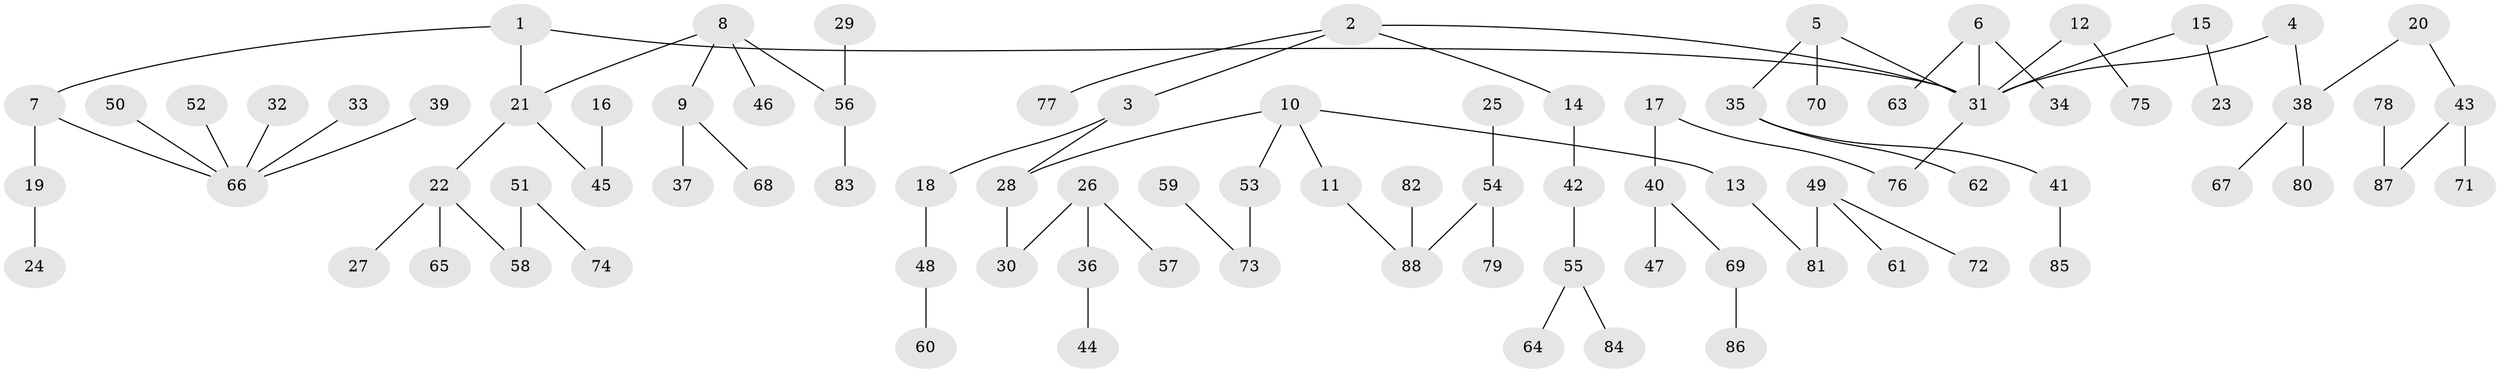 // original degree distribution, {9: 0.008, 3: 0.176, 4: 0.072, 2: 0.208, 1: 0.504, 5: 0.024, 7: 0.008}
// Generated by graph-tools (version 1.1) at 2025/37/03/04/25 23:37:18]
// undirected, 88 vertices, 87 edges
graph export_dot {
  node [color=gray90,style=filled];
  1;
  2;
  3;
  4;
  5;
  6;
  7;
  8;
  9;
  10;
  11;
  12;
  13;
  14;
  15;
  16;
  17;
  18;
  19;
  20;
  21;
  22;
  23;
  24;
  25;
  26;
  27;
  28;
  29;
  30;
  31;
  32;
  33;
  34;
  35;
  36;
  37;
  38;
  39;
  40;
  41;
  42;
  43;
  44;
  45;
  46;
  47;
  48;
  49;
  50;
  51;
  52;
  53;
  54;
  55;
  56;
  57;
  58;
  59;
  60;
  61;
  62;
  63;
  64;
  65;
  66;
  67;
  68;
  69;
  70;
  71;
  72;
  73;
  74;
  75;
  76;
  77;
  78;
  79;
  80;
  81;
  82;
  83;
  84;
  85;
  86;
  87;
  88;
  1 -- 7 [weight=1.0];
  1 -- 21 [weight=1.0];
  1 -- 31 [weight=1.0];
  2 -- 3 [weight=1.0];
  2 -- 14 [weight=1.0];
  2 -- 31 [weight=1.0];
  2 -- 77 [weight=1.0];
  3 -- 18 [weight=1.0];
  3 -- 28 [weight=1.0];
  4 -- 31 [weight=1.0];
  4 -- 38 [weight=1.0];
  5 -- 31 [weight=1.0];
  5 -- 35 [weight=1.0];
  5 -- 70 [weight=1.0];
  6 -- 31 [weight=1.0];
  6 -- 34 [weight=1.0];
  6 -- 63 [weight=1.0];
  7 -- 19 [weight=1.0];
  7 -- 66 [weight=1.0];
  8 -- 9 [weight=1.0];
  8 -- 21 [weight=1.0];
  8 -- 46 [weight=1.0];
  8 -- 56 [weight=1.0];
  9 -- 37 [weight=1.0];
  9 -- 68 [weight=1.0];
  10 -- 11 [weight=1.0];
  10 -- 13 [weight=1.0];
  10 -- 28 [weight=1.0];
  10 -- 53 [weight=1.0];
  11 -- 88 [weight=1.0];
  12 -- 31 [weight=1.0];
  12 -- 75 [weight=1.0];
  13 -- 81 [weight=1.0];
  14 -- 42 [weight=1.0];
  15 -- 23 [weight=1.0];
  15 -- 31 [weight=1.0];
  16 -- 45 [weight=1.0];
  17 -- 40 [weight=1.0];
  17 -- 76 [weight=1.0];
  18 -- 48 [weight=1.0];
  19 -- 24 [weight=1.0];
  20 -- 38 [weight=1.0];
  20 -- 43 [weight=1.0];
  21 -- 22 [weight=1.0];
  21 -- 45 [weight=1.0];
  22 -- 27 [weight=1.0];
  22 -- 58 [weight=1.0];
  22 -- 65 [weight=1.0];
  25 -- 54 [weight=1.0];
  26 -- 30 [weight=1.0];
  26 -- 36 [weight=1.0];
  26 -- 57 [weight=1.0];
  28 -- 30 [weight=1.0];
  29 -- 56 [weight=1.0];
  31 -- 76 [weight=1.0];
  32 -- 66 [weight=1.0];
  33 -- 66 [weight=1.0];
  35 -- 41 [weight=1.0];
  35 -- 62 [weight=1.0];
  36 -- 44 [weight=1.0];
  38 -- 67 [weight=1.0];
  38 -- 80 [weight=1.0];
  39 -- 66 [weight=1.0];
  40 -- 47 [weight=1.0];
  40 -- 69 [weight=1.0];
  41 -- 85 [weight=1.0];
  42 -- 55 [weight=1.0];
  43 -- 71 [weight=1.0];
  43 -- 87 [weight=1.0];
  48 -- 60 [weight=1.0];
  49 -- 61 [weight=1.0];
  49 -- 72 [weight=1.0];
  49 -- 81 [weight=1.0];
  50 -- 66 [weight=1.0];
  51 -- 58 [weight=1.0];
  51 -- 74 [weight=1.0];
  52 -- 66 [weight=1.0];
  53 -- 73 [weight=1.0];
  54 -- 79 [weight=1.0];
  54 -- 88 [weight=1.0];
  55 -- 64 [weight=1.0];
  55 -- 84 [weight=1.0];
  56 -- 83 [weight=1.0];
  59 -- 73 [weight=1.0];
  69 -- 86 [weight=1.0];
  78 -- 87 [weight=1.0];
  82 -- 88 [weight=1.0];
}
